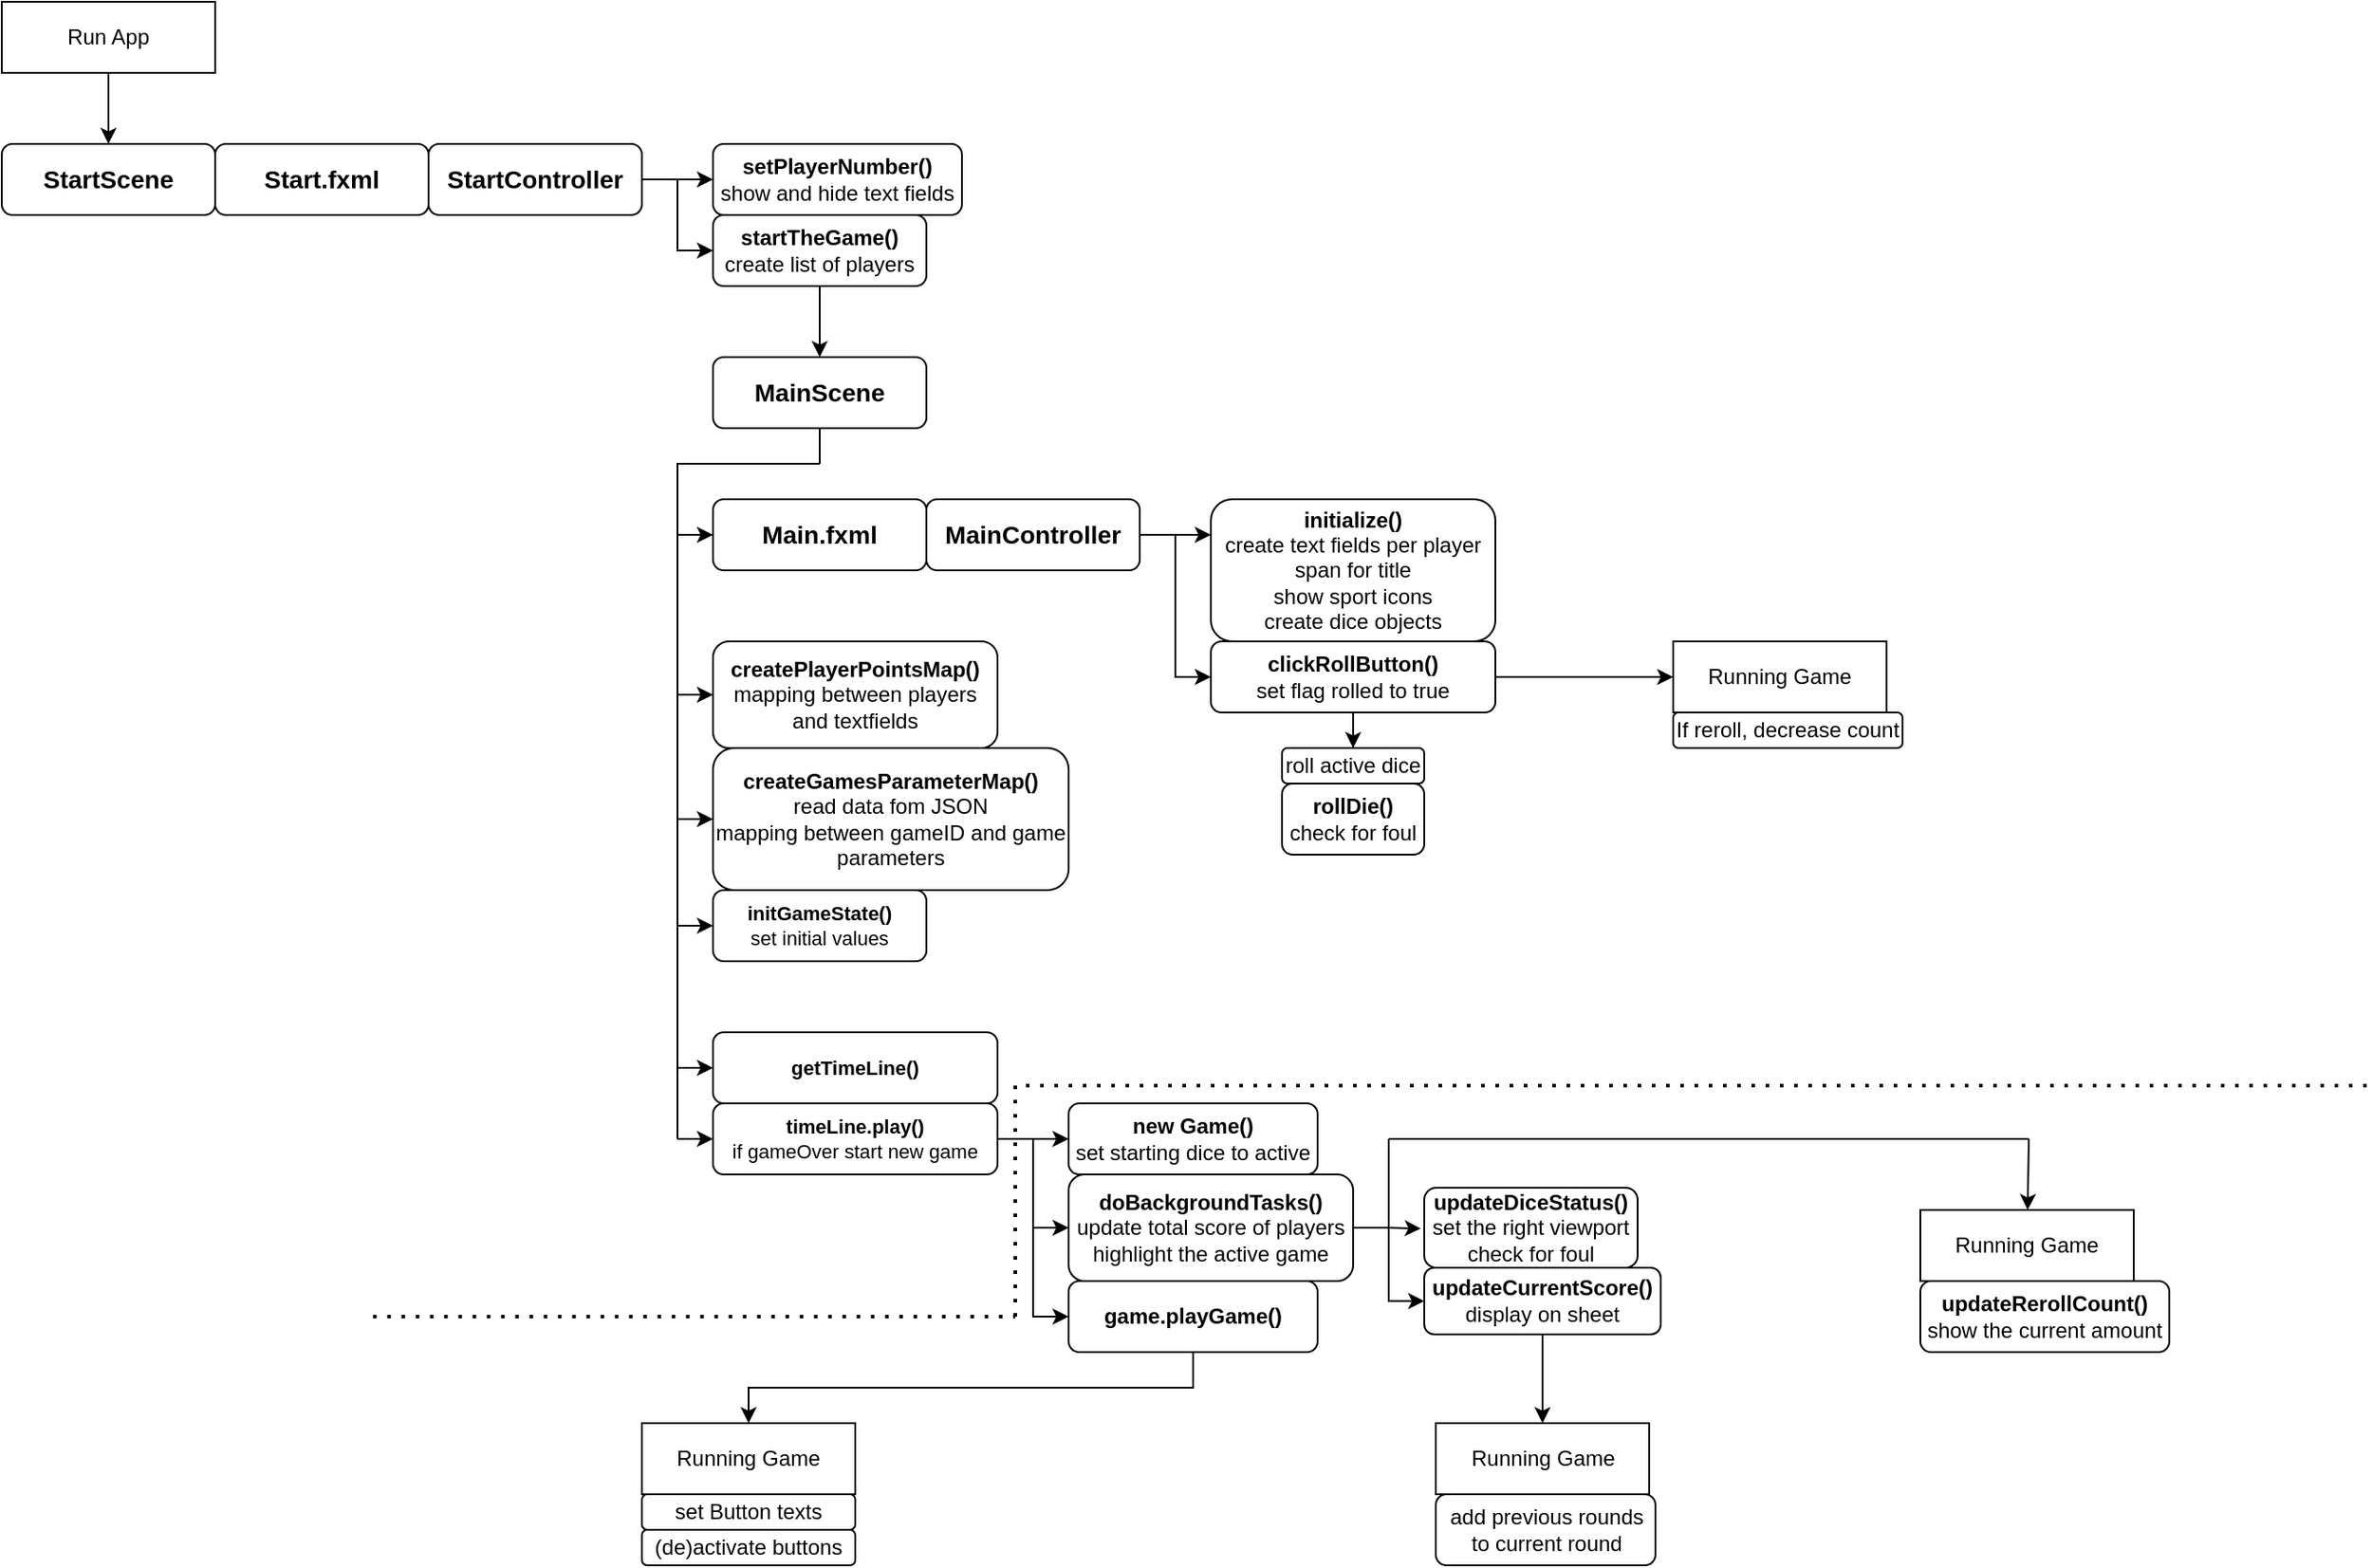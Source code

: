 <mxfile version="26.0.16">
  <diagram name="Seite-1" id="6Vc0wBuFbJIlMPBw90Qt">
    <mxGraphModel dx="1147" dy="675" grid="1" gridSize="10" guides="1" tooltips="1" connect="1" arrows="1" fold="1" page="1" pageScale="1" pageWidth="827" pageHeight="1169" math="0" shadow="0">
      <root>
        <mxCell id="0" />
        <mxCell id="1" parent="0" />
        <mxCell id="WrUHhJQltbGNESHBkqDn-20" style="edgeStyle=orthogonalEdgeStyle;rounded=0;orthogonalLoop=1;jettySize=auto;html=1;exitX=0.5;exitY=1;exitDx=0;exitDy=0;entryX=0.5;entryY=0;entryDx=0;entryDy=0;" edge="1" parent="1" source="WrUHhJQltbGNESHBkqDn-2" target="WrUHhJQltbGNESHBkqDn-3">
          <mxGeometry relative="1" as="geometry" />
        </mxCell>
        <mxCell id="WrUHhJQltbGNESHBkqDn-2" value="Run App" style="rounded=0;whiteSpace=wrap;html=1;" vertex="1" parent="1">
          <mxGeometry x="40" width="120" height="40" as="geometry" />
        </mxCell>
        <mxCell id="WrUHhJQltbGNESHBkqDn-3" value="&lt;h3&gt;StartScene&lt;/h3&gt;" style="rounded=1;whiteSpace=wrap;html=1;" vertex="1" parent="1">
          <mxGeometry x="40" y="80" width="120" height="40" as="geometry" />
        </mxCell>
        <mxCell id="WrUHhJQltbGNESHBkqDn-4" value="&lt;h3&gt;Start.fxml&lt;/h3&gt;" style="rounded=1;whiteSpace=wrap;html=1;" vertex="1" parent="1">
          <mxGeometry x="160" y="80" width="120" height="40" as="geometry" />
        </mxCell>
        <mxCell id="WrUHhJQltbGNESHBkqDn-51" style="edgeStyle=orthogonalEdgeStyle;rounded=0;orthogonalLoop=1;jettySize=auto;html=1;exitX=1;exitY=0.5;exitDx=0;exitDy=0;entryX=0;entryY=0.5;entryDx=0;entryDy=0;" edge="1" parent="1" source="WrUHhJQltbGNESHBkqDn-12" target="WrUHhJQltbGNESHBkqDn-17">
          <mxGeometry relative="1" as="geometry" />
        </mxCell>
        <mxCell id="WrUHhJQltbGNESHBkqDn-52" style="edgeStyle=orthogonalEdgeStyle;rounded=0;orthogonalLoop=1;jettySize=auto;html=1;exitX=1;exitY=0.5;exitDx=0;exitDy=0;entryX=0;entryY=0.5;entryDx=0;entryDy=0;" edge="1" parent="1" source="WrUHhJQltbGNESHBkqDn-12" target="WrUHhJQltbGNESHBkqDn-16">
          <mxGeometry relative="1" as="geometry" />
        </mxCell>
        <mxCell id="WrUHhJQltbGNESHBkqDn-12" value="&lt;h3&gt;StartController&lt;/h3&gt;" style="rounded=1;whiteSpace=wrap;html=1;" vertex="1" parent="1">
          <mxGeometry x="280" y="80" width="120" height="40" as="geometry" />
        </mxCell>
        <mxCell id="WrUHhJQltbGNESHBkqDn-21" style="edgeStyle=orthogonalEdgeStyle;rounded=0;orthogonalLoop=1;jettySize=auto;html=1;exitX=0.5;exitY=1;exitDx=0;exitDy=0;entryX=0.5;entryY=0;entryDx=0;entryDy=0;" edge="1" parent="1" source="WrUHhJQltbGNESHBkqDn-16" target="WrUHhJQltbGNESHBkqDn-18">
          <mxGeometry relative="1" as="geometry" />
        </mxCell>
        <mxCell id="WrUHhJQltbGNESHBkqDn-16" value="&lt;b&gt;startTheGame()&lt;/b&gt;&lt;div&gt;create list of players&lt;/div&gt;" style="rounded=1;whiteSpace=wrap;html=1;" vertex="1" parent="1">
          <mxGeometry x="440" y="120" width="120" height="40" as="geometry" />
        </mxCell>
        <mxCell id="WrUHhJQltbGNESHBkqDn-17" value="&lt;b&gt;setPlayerNumber()&lt;/b&gt;&lt;div&gt;show and hide text fields&lt;/div&gt;" style="rounded=1;whiteSpace=wrap;html=1;" vertex="1" parent="1">
          <mxGeometry x="440" y="80" width="140" height="40" as="geometry" />
        </mxCell>
        <mxCell id="WrUHhJQltbGNESHBkqDn-18" value="&lt;h3&gt;MainScene&lt;/h3&gt;" style="rounded=1;whiteSpace=wrap;html=1;" vertex="1" parent="1">
          <mxGeometry x="440" y="200" width="120" height="40" as="geometry" />
        </mxCell>
        <mxCell id="WrUHhJQltbGNESHBkqDn-23" value="&lt;h3&gt;Main.fxml&lt;/h3&gt;" style="rounded=1;whiteSpace=wrap;html=1;" vertex="1" parent="1">
          <mxGeometry x="440" y="280" width="120" height="40" as="geometry" />
        </mxCell>
        <mxCell id="WrUHhJQltbGNESHBkqDn-44" style="edgeStyle=orthogonalEdgeStyle;rounded=0;orthogonalLoop=1;jettySize=auto;html=1;exitX=1;exitY=0.5;exitDx=0;exitDy=0;" edge="1" parent="1" source="WrUHhJQltbGNESHBkqDn-27">
          <mxGeometry relative="1" as="geometry">
            <mxPoint x="720" y="300.034" as="targetPoint" />
          </mxGeometry>
        </mxCell>
        <mxCell id="WrUHhJQltbGNESHBkqDn-47" style="edgeStyle=orthogonalEdgeStyle;rounded=0;orthogonalLoop=1;jettySize=auto;html=1;exitX=1;exitY=0.5;exitDx=0;exitDy=0;entryX=0;entryY=0.5;entryDx=0;entryDy=0;" edge="1" parent="1" source="WrUHhJQltbGNESHBkqDn-27" target="WrUHhJQltbGNESHBkqDn-46">
          <mxGeometry relative="1" as="geometry" />
        </mxCell>
        <mxCell id="WrUHhJQltbGNESHBkqDn-27" value="&lt;h3&gt;MainController&lt;/h3&gt;" style="rounded=1;whiteSpace=wrap;html=1;" vertex="1" parent="1">
          <mxGeometry x="560" y="280" width="120" height="40" as="geometry" />
        </mxCell>
        <mxCell id="WrUHhJQltbGNESHBkqDn-28" value="&lt;font style=&quot;font-size: 12px;&quot;&gt;createPlayerPointsMap()&lt;/font&gt;&lt;div&gt;&lt;span style=&quot;font-weight: normal;&quot;&gt;&lt;font style=&quot;font-size: 12px;&quot;&gt;mapping between players and textfields&lt;/font&gt;&lt;/span&gt;&lt;/div&gt;" style="rounded=1;whiteSpace=wrap;html=1;fontSize=11;fontStyle=1" vertex="1" parent="1">
          <mxGeometry x="440" y="360" width="160" height="60" as="geometry" />
        </mxCell>
        <mxCell id="WrUHhJQltbGNESHBkqDn-29" value="createGamesParameterMap()&lt;div&gt;&lt;span style=&quot;font-weight: normal;&quot;&gt;read data fom JSON&lt;/span&gt;&lt;/div&gt;&lt;div&gt;&lt;span style=&quot;font-weight: normal;&quot;&gt;mapping between gameID and game parameters&lt;/span&gt;&lt;/div&gt;" style="rounded=1;whiteSpace=wrap;html=1;fontSize=12;fontStyle=1" vertex="1" parent="1">
          <mxGeometry x="440" y="420" width="200" height="80" as="geometry" />
        </mxCell>
        <mxCell id="WrUHhJQltbGNESHBkqDn-30" value="initGameState()&lt;div&gt;&lt;span style=&quot;font-weight: normal;&quot;&gt;set initial values&lt;/span&gt;&lt;/div&gt;" style="rounded=1;whiteSpace=wrap;html=1;fontSize=11;fontStyle=1" vertex="1" parent="1">
          <mxGeometry x="440" y="500" width="120" height="40" as="geometry" />
        </mxCell>
        <mxCell id="WrUHhJQltbGNESHBkqDn-31" value="" style="endArrow=classic;html=1;rounded=0;entryX=0;entryY=0.5;entryDx=0;entryDy=0;" edge="1" parent="1" target="WrUHhJQltbGNESHBkqDn-30">
          <mxGeometry width="50" height="50" relative="1" as="geometry">
            <mxPoint x="500" y="260" as="sourcePoint" />
            <mxPoint x="440" y="500" as="targetPoint" />
            <Array as="points">
              <mxPoint x="420" y="260" />
              <mxPoint x="420" y="520" />
            </Array>
          </mxGeometry>
        </mxCell>
        <mxCell id="WrUHhJQltbGNESHBkqDn-33" value="" style="endArrow=classic;html=1;rounded=0;entryX=0;entryY=0.5;entryDx=0;entryDy=0;" edge="1" parent="1" target="WrUHhJQltbGNESHBkqDn-28">
          <mxGeometry width="50" height="50" relative="1" as="geometry">
            <mxPoint x="420" y="390" as="sourcePoint" />
            <mxPoint x="470" y="290" as="targetPoint" />
          </mxGeometry>
        </mxCell>
        <mxCell id="WrUHhJQltbGNESHBkqDn-35" value="getTimeLine()" style="rounded=1;whiteSpace=wrap;html=1;fontSize=11;fontStyle=1" vertex="1" parent="1">
          <mxGeometry x="440" y="580" width="160" height="40" as="geometry" />
        </mxCell>
        <mxCell id="WrUHhJQltbGNESHBkqDn-65" style="edgeStyle=orthogonalEdgeStyle;rounded=0;orthogonalLoop=1;jettySize=auto;html=1;entryX=0;entryY=0.5;entryDx=0;entryDy=0;" edge="1" parent="1" source="WrUHhJQltbGNESHBkqDn-36" target="WrUHhJQltbGNESHBkqDn-55">
          <mxGeometry relative="1" as="geometry" />
        </mxCell>
        <mxCell id="WrUHhJQltbGNESHBkqDn-66" style="edgeStyle=orthogonalEdgeStyle;rounded=0;orthogonalLoop=1;jettySize=auto;html=1;entryX=0;entryY=0.5;entryDx=0;entryDy=0;" edge="1" parent="1" source="WrUHhJQltbGNESHBkqDn-36" target="WrUHhJQltbGNESHBkqDn-53">
          <mxGeometry relative="1" as="geometry" />
        </mxCell>
        <mxCell id="WrUHhJQltbGNESHBkqDn-67" style="edgeStyle=orthogonalEdgeStyle;rounded=0;orthogonalLoop=1;jettySize=auto;html=1;entryX=0;entryY=0.5;entryDx=0;entryDy=0;" edge="1" parent="1" source="WrUHhJQltbGNESHBkqDn-36" target="WrUHhJQltbGNESHBkqDn-58">
          <mxGeometry relative="1" as="geometry" />
        </mxCell>
        <mxCell id="WrUHhJQltbGNESHBkqDn-36" value="timeLine.play()&lt;div&gt;&lt;span style=&quot;font-weight: 400;&quot;&gt;if gameOver start new game&lt;/span&gt;&lt;/div&gt;" style="rounded=1;whiteSpace=wrap;html=1;fontSize=11;fontStyle=1" vertex="1" parent="1">
          <mxGeometry x="440" y="620" width="160" height="40" as="geometry" />
        </mxCell>
        <mxCell id="WrUHhJQltbGNESHBkqDn-37" value="" style="endArrow=none;html=1;rounded=0;" edge="1" parent="1">
          <mxGeometry width="50" height="50" relative="1" as="geometry">
            <mxPoint x="420" y="640" as="sourcePoint" />
            <mxPoint x="420" y="520" as="targetPoint" />
          </mxGeometry>
        </mxCell>
        <mxCell id="WrUHhJQltbGNESHBkqDn-38" value="" style="endArrow=classic;html=1;rounded=0;entryX=0;entryY=0.5;entryDx=0;entryDy=0;" edge="1" parent="1" target="WrUHhJQltbGNESHBkqDn-36">
          <mxGeometry width="50" height="50" relative="1" as="geometry">
            <mxPoint x="420" y="640" as="sourcePoint" />
            <mxPoint x="450" y="450" as="targetPoint" />
          </mxGeometry>
        </mxCell>
        <mxCell id="WrUHhJQltbGNESHBkqDn-39" value="" style="endArrow=classic;html=1;rounded=0;entryX=0;entryY=0.5;entryDx=0;entryDy=0;" edge="1" parent="1" target="WrUHhJQltbGNESHBkqDn-35">
          <mxGeometry width="50" height="50" relative="1" as="geometry">
            <mxPoint x="420" y="600" as="sourcePoint" />
            <mxPoint x="460" y="460" as="targetPoint" />
          </mxGeometry>
        </mxCell>
        <mxCell id="WrUHhJQltbGNESHBkqDn-40" value="" style="endArrow=classic;html=1;rounded=0;entryX=0;entryY=0.5;entryDx=0;entryDy=0;" edge="1" parent="1" target="WrUHhJQltbGNESHBkqDn-23">
          <mxGeometry width="50" height="50" relative="1" as="geometry">
            <mxPoint x="420" y="300" as="sourcePoint" />
            <mxPoint x="450" y="350" as="targetPoint" />
          </mxGeometry>
        </mxCell>
        <mxCell id="WrUHhJQltbGNESHBkqDn-41" value="" style="endArrow=none;html=1;rounded=0;entryX=0.5;entryY=1;entryDx=0;entryDy=0;" edge="1" parent="1" target="WrUHhJQltbGNESHBkqDn-18">
          <mxGeometry width="50" height="50" relative="1" as="geometry">
            <mxPoint x="500" y="260" as="sourcePoint" />
            <mxPoint x="620" y="240.0" as="targetPoint" />
            <Array as="points" />
          </mxGeometry>
        </mxCell>
        <mxCell id="WrUHhJQltbGNESHBkqDn-45" value="&lt;b&gt;initialize()&lt;/b&gt;&lt;br&gt;create text fields per player&lt;br&gt;span for title&lt;br&gt;show sport icons&lt;div&gt;create dice objects&lt;/div&gt;" style="rounded=1;whiteSpace=wrap;html=1;spacing=0;" vertex="1" parent="1">
          <mxGeometry x="720" y="280" width="160" height="80" as="geometry" />
        </mxCell>
        <mxCell id="WrUHhJQltbGNESHBkqDn-74" style="edgeStyle=orthogonalEdgeStyle;rounded=0;orthogonalLoop=1;jettySize=auto;html=1;" edge="1" parent="1" source="WrUHhJQltbGNESHBkqDn-46" target="WrUHhJQltbGNESHBkqDn-72">
          <mxGeometry relative="1" as="geometry" />
        </mxCell>
        <mxCell id="WrUHhJQltbGNESHBkqDn-95" style="edgeStyle=orthogonalEdgeStyle;rounded=0;orthogonalLoop=1;jettySize=auto;html=1;entryX=0.5;entryY=0;entryDx=0;entryDy=0;" edge="1" parent="1" source="WrUHhJQltbGNESHBkqDn-46" target="WrUHhJQltbGNESHBkqDn-92">
          <mxGeometry relative="1" as="geometry" />
        </mxCell>
        <mxCell id="WrUHhJQltbGNESHBkqDn-46" value="&lt;b&gt;clickRollButton()&lt;/b&gt;&lt;br&gt;set flag rolled to true" style="rounded=1;whiteSpace=wrap;html=1;spacing=0;" vertex="1" parent="1">
          <mxGeometry x="720" y="360" width="160" height="40" as="geometry" />
        </mxCell>
        <mxCell id="WrUHhJQltbGNESHBkqDn-50" value="" style="endArrow=classic;html=1;rounded=0;entryX=0;entryY=0.5;entryDx=0;entryDy=0;" edge="1" parent="1" target="WrUHhJQltbGNESHBkqDn-29">
          <mxGeometry width="50" height="50" relative="1" as="geometry">
            <mxPoint x="420" y="460" as="sourcePoint" />
            <mxPoint x="450" y="570" as="targetPoint" />
          </mxGeometry>
        </mxCell>
        <mxCell id="WrUHhJQltbGNESHBkqDn-100" style="edgeStyle=orthogonalEdgeStyle;rounded=0;orthogonalLoop=1;jettySize=auto;html=1;entryX=0;entryY=0.5;entryDx=0;entryDy=0;" edge="1" parent="1" source="WrUHhJQltbGNESHBkqDn-53" target="WrUHhJQltbGNESHBkqDn-97">
          <mxGeometry relative="1" as="geometry" />
        </mxCell>
        <mxCell id="WrUHhJQltbGNESHBkqDn-53" value="doBackgroundTasks()&lt;div&gt;&lt;span style=&quot;font-weight: 400;&quot;&gt;update total score of players&lt;/span&gt;&lt;/div&gt;&lt;div&gt;&lt;span style=&quot;font-weight: 400;&quot;&gt;highlight the active game&lt;/span&gt;&lt;/div&gt;" style="rounded=1;whiteSpace=wrap;html=1;fontStyle=1" vertex="1" parent="1">
          <mxGeometry x="640" y="660" width="160" height="60" as="geometry" />
        </mxCell>
        <mxCell id="WrUHhJQltbGNESHBkqDn-55" value="new Game()&lt;div&gt;&lt;span style=&quot;font-weight: normal;&quot;&gt;set starting dice to active&lt;/span&gt;&lt;/div&gt;" style="rounded=1;whiteSpace=wrap;html=1;fontStyle=1" vertex="1" parent="1">
          <mxGeometry x="640" y="620" width="140" height="40" as="geometry" />
        </mxCell>
        <mxCell id="WrUHhJQltbGNESHBkqDn-82" style="edgeStyle=orthogonalEdgeStyle;rounded=0;orthogonalLoop=1;jettySize=auto;html=1;entryX=0.5;entryY=0;entryDx=0;entryDy=0;" edge="1" parent="1" source="WrUHhJQltbGNESHBkqDn-58" target="WrUHhJQltbGNESHBkqDn-71">
          <mxGeometry relative="1" as="geometry">
            <Array as="points">
              <mxPoint x="710" y="780" />
              <mxPoint x="460" y="780" />
            </Array>
          </mxGeometry>
        </mxCell>
        <mxCell id="WrUHhJQltbGNESHBkqDn-58" value="game.playGame()" style="rounded=1;whiteSpace=wrap;html=1;fontStyle=1" vertex="1" parent="1">
          <mxGeometry x="640" y="720" width="140" height="40" as="geometry" />
        </mxCell>
        <mxCell id="WrUHhJQltbGNESHBkqDn-60" value="&lt;b&gt;updateDiceStatus()&lt;/b&gt;&lt;div&gt;set the right viewport&lt;/div&gt;&lt;div&gt;check for foul&lt;/div&gt;" style="rounded=1;whiteSpace=wrap;html=1;" vertex="1" parent="1">
          <mxGeometry x="840" y="667.5" width="120" height="45" as="geometry" />
        </mxCell>
        <mxCell id="WrUHhJQltbGNESHBkqDn-63" value="" style="endArrow=none;dashed=1;html=1;dashPattern=1 3;strokeWidth=2;rounded=0;" edge="1" parent="1">
          <mxGeometry width="50" height="50" relative="1" as="geometry">
            <mxPoint x="1370" y="610" as="sourcePoint" />
            <mxPoint x="610" y="610" as="targetPoint" />
          </mxGeometry>
        </mxCell>
        <mxCell id="WrUHhJQltbGNESHBkqDn-64" value="" style="endArrow=none;dashed=1;html=1;dashPattern=1 3;strokeWidth=2;rounded=0;" edge="1" parent="1">
          <mxGeometry width="50" height="50" relative="1" as="geometry">
            <mxPoint x="610" y="740" as="sourcePoint" />
            <mxPoint x="610" y="610" as="targetPoint" />
          </mxGeometry>
        </mxCell>
        <mxCell id="WrUHhJQltbGNESHBkqDn-68" value="" style="endArrow=none;dashed=1;html=1;dashPattern=1 3;strokeWidth=2;rounded=0;" edge="1" parent="1">
          <mxGeometry width="50" height="50" relative="1" as="geometry">
            <mxPoint x="248.8" y="740" as="sourcePoint" />
            <mxPoint x="610" y="740" as="targetPoint" />
          </mxGeometry>
        </mxCell>
        <mxCell id="WrUHhJQltbGNESHBkqDn-71" value="Running Game" style="rounded=0;whiteSpace=wrap;html=1;" vertex="1" parent="1">
          <mxGeometry x="400" y="800" width="120" height="40" as="geometry" />
        </mxCell>
        <mxCell id="WrUHhJQltbGNESHBkqDn-72" value="Running Game" style="rounded=0;whiteSpace=wrap;html=1;" vertex="1" parent="1">
          <mxGeometry x="980" y="360" width="120" height="40" as="geometry" />
        </mxCell>
        <mxCell id="WrUHhJQltbGNESHBkqDn-76" value="If reroll, decrease count" style="rounded=1;whiteSpace=wrap;html=1;" vertex="1" parent="1">
          <mxGeometry x="980" y="400" width="129" height="20" as="geometry" />
        </mxCell>
        <mxCell id="WrUHhJQltbGNESHBkqDn-85" value="" style="endArrow=none;html=1;rounded=0;startFill=0;" edge="1" parent="1">
          <mxGeometry width="50" height="50" relative="1" as="geometry">
            <mxPoint x="820" y="640" as="sourcePoint" />
            <mxPoint x="1180" y="640" as="targetPoint" />
          </mxGeometry>
        </mxCell>
        <mxCell id="WrUHhJQltbGNESHBkqDn-86" value="Running Game" style="rounded=0;whiteSpace=wrap;html=1;" vertex="1" parent="1">
          <mxGeometry x="1119" y="680" width="120" height="40" as="geometry" />
        </mxCell>
        <mxCell id="WrUHhJQltbGNESHBkqDn-88" value="" style="endArrow=classic;html=1;rounded=0;" edge="1" parent="1" target="WrUHhJQltbGNESHBkqDn-86">
          <mxGeometry width="50" height="50" relative="1" as="geometry">
            <mxPoint x="1180" y="640" as="sourcePoint" />
            <mxPoint x="999" y="790" as="targetPoint" />
          </mxGeometry>
        </mxCell>
        <mxCell id="WrUHhJQltbGNESHBkqDn-89" value="&lt;b&gt;updateRerollCount()&lt;/b&gt;&lt;div&gt;show the current amount&lt;/div&gt;" style="rounded=1;whiteSpace=wrap;html=1;" vertex="1" parent="1">
          <mxGeometry x="1119" y="720" width="140" height="40" as="geometry" />
        </mxCell>
        <mxCell id="WrUHhJQltbGNESHBkqDn-90" value="set Button texts" style="rounded=1;whiteSpace=wrap;html=1;" vertex="1" parent="1">
          <mxGeometry x="400" y="840" width="120" height="20" as="geometry" />
        </mxCell>
        <mxCell id="WrUHhJQltbGNESHBkqDn-91" value="(de)activate buttons" style="rounded=1;whiteSpace=wrap;html=1;" vertex="1" parent="1">
          <mxGeometry x="400" y="860" width="120" height="20" as="geometry" />
        </mxCell>
        <mxCell id="WrUHhJQltbGNESHBkqDn-92" value="roll active dice" style="rounded=1;whiteSpace=wrap;html=1;" vertex="1" parent="1">
          <mxGeometry x="760" y="420" width="80" height="20" as="geometry" />
        </mxCell>
        <mxCell id="WrUHhJQltbGNESHBkqDn-96" value="&lt;b&gt;rollDie()&lt;/b&gt;&lt;div&gt;check for foul&lt;/div&gt;" style="rounded=1;whiteSpace=wrap;html=1;" vertex="1" parent="1">
          <mxGeometry x="760" y="440" width="80" height="40" as="geometry" />
        </mxCell>
        <mxCell id="WrUHhJQltbGNESHBkqDn-104" style="edgeStyle=orthogonalEdgeStyle;rounded=0;orthogonalLoop=1;jettySize=auto;html=1;entryX=0.5;entryY=0;entryDx=0;entryDy=0;" edge="1" parent="1" source="WrUHhJQltbGNESHBkqDn-97" target="WrUHhJQltbGNESHBkqDn-101">
          <mxGeometry relative="1" as="geometry" />
        </mxCell>
        <mxCell id="WrUHhJQltbGNESHBkqDn-97" value="&lt;b&gt;updateCurrentScore()&lt;/b&gt;&lt;div&gt;display on sheet&lt;/div&gt;" style="rounded=1;whiteSpace=wrap;html=1;" vertex="1" parent="1">
          <mxGeometry x="840" y="712.5" width="133" height="37.5" as="geometry" />
        </mxCell>
        <mxCell id="WrUHhJQltbGNESHBkqDn-98" style="edgeStyle=orthogonalEdgeStyle;rounded=0;orthogonalLoop=1;jettySize=auto;html=1;entryX=-0.016;entryY=0.511;entryDx=0;entryDy=0;entryPerimeter=0;" edge="1" parent="1" source="WrUHhJQltbGNESHBkqDn-53" target="WrUHhJQltbGNESHBkqDn-60">
          <mxGeometry relative="1" as="geometry" />
        </mxCell>
        <mxCell id="WrUHhJQltbGNESHBkqDn-99" value="" style="endArrow=none;html=1;rounded=0;" edge="1" parent="1">
          <mxGeometry width="50" height="50" relative="1" as="geometry">
            <mxPoint x="820" y="690" as="sourcePoint" />
            <mxPoint x="820" y="640" as="targetPoint" />
          </mxGeometry>
        </mxCell>
        <mxCell id="WrUHhJQltbGNESHBkqDn-101" value="Running Game" style="rounded=0;whiteSpace=wrap;html=1;" vertex="1" parent="1">
          <mxGeometry x="846.5" y="800" width="120" height="40" as="geometry" />
        </mxCell>
        <mxCell id="WrUHhJQltbGNESHBkqDn-105" value="add previous rounds&lt;div&gt;to current round&lt;/div&gt;" style="rounded=1;whiteSpace=wrap;html=1;" vertex="1" parent="1">
          <mxGeometry x="846.5" y="840" width="123.5" height="40" as="geometry" />
        </mxCell>
      </root>
    </mxGraphModel>
  </diagram>
</mxfile>

